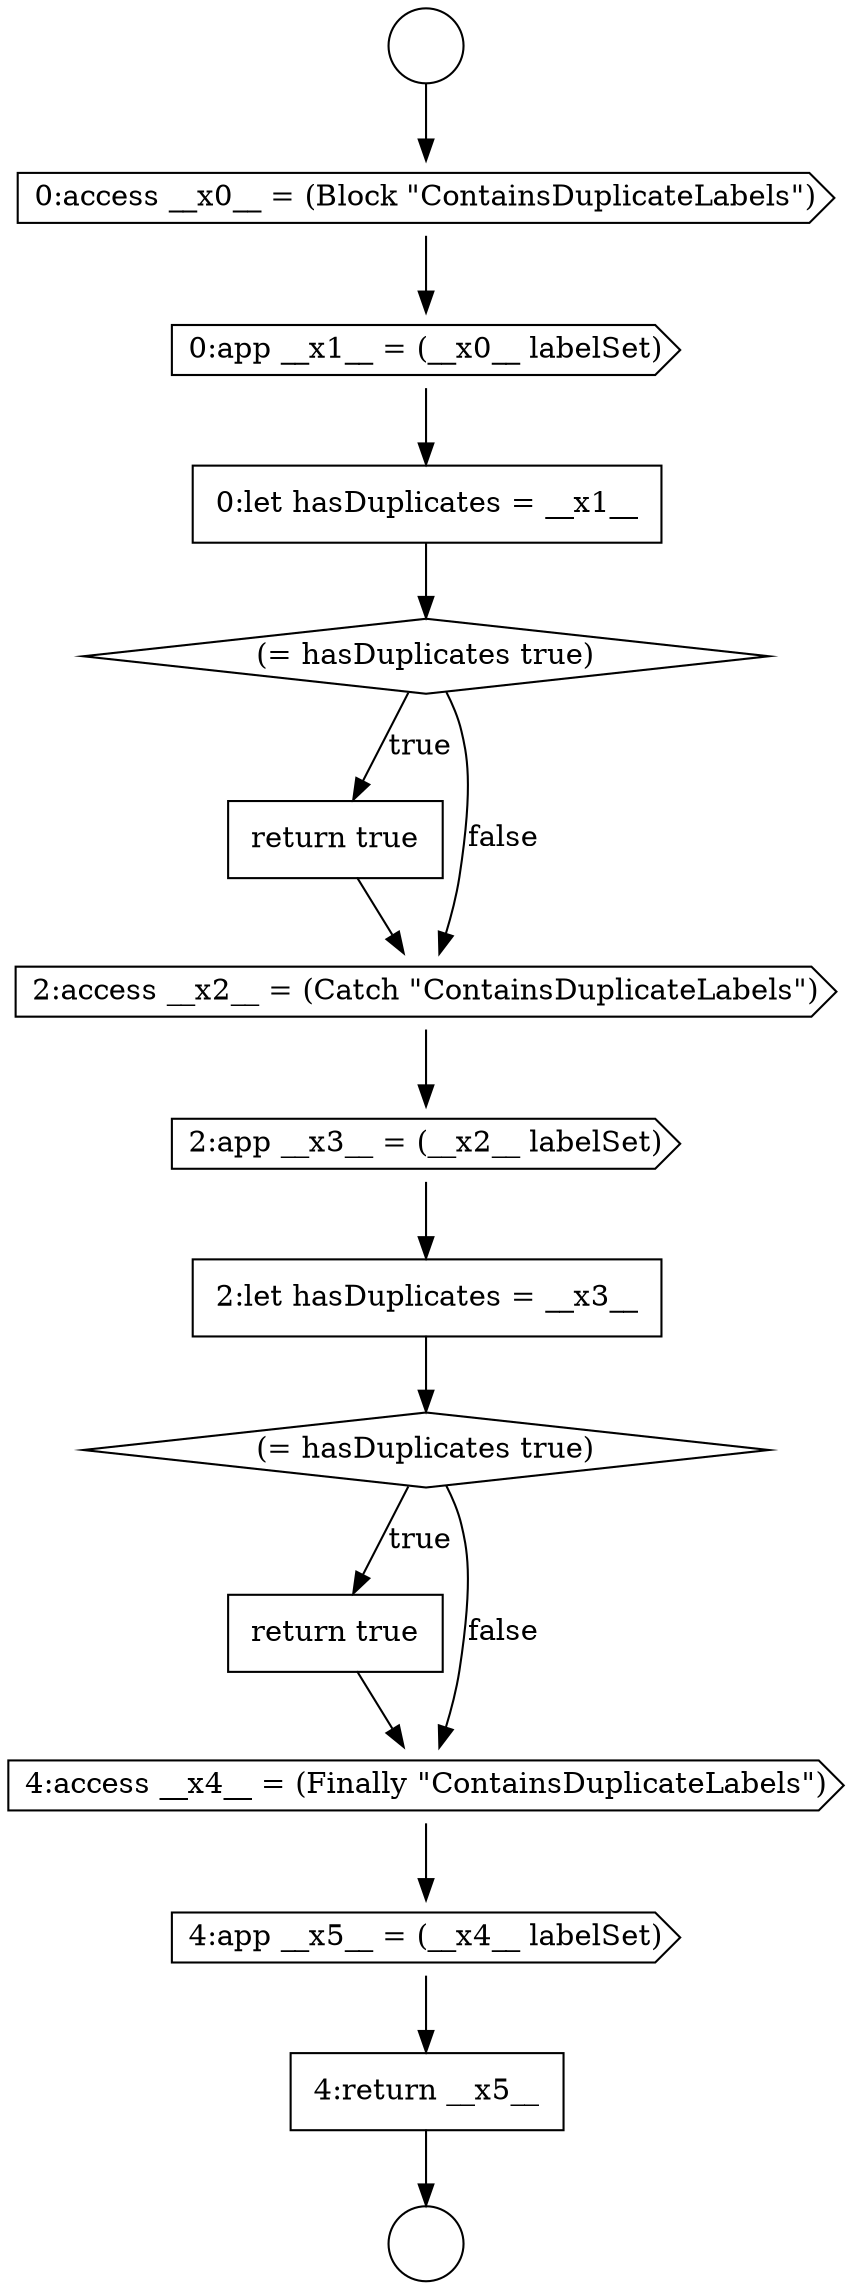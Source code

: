 digraph {
  node7641 [shape=diamond, label=<<font color="black">(= hasDuplicates true)</font>> color="black" fillcolor="white" style=filled]
  node7637 [shape=none, margin=0, label=<<font color="black">
    <table border="0" cellborder="1" cellspacing="0" cellpadding="10">
      <tr><td align="left">return true</td></tr>
    </table>
  </font>> color="black" fillcolor="white" style=filled]
  node7633 [shape=cds, label=<<font color="black">0:access __x0__ = (Block &quot;ContainsDuplicateLabels&quot;)</font>> color="black" fillcolor="white" style=filled]
  node7645 [shape=none, margin=0, label=<<font color="black">
    <table border="0" cellborder="1" cellspacing="0" cellpadding="10">
      <tr><td align="left">4:return __x5__</td></tr>
    </table>
  </font>> color="black" fillcolor="white" style=filled]
  node7642 [shape=none, margin=0, label=<<font color="black">
    <table border="0" cellborder="1" cellspacing="0" cellpadding="10">
      <tr><td align="left">return true</td></tr>
    </table>
  </font>> color="black" fillcolor="white" style=filled]
  node7640 [shape=none, margin=0, label=<<font color="black">
    <table border="0" cellborder="1" cellspacing="0" cellpadding="10">
      <tr><td align="left">2:let hasDuplicates = __x3__</td></tr>
    </table>
  </font>> color="black" fillcolor="white" style=filled]
  node7631 [shape=circle label=" " color="black" fillcolor="white" style=filled]
  node7636 [shape=diamond, label=<<font color="black">(= hasDuplicates true)</font>> color="black" fillcolor="white" style=filled]
  node7639 [shape=cds, label=<<font color="black">2:app __x3__ = (__x2__ labelSet)</font>> color="black" fillcolor="white" style=filled]
  node7635 [shape=none, margin=0, label=<<font color="black">
    <table border="0" cellborder="1" cellspacing="0" cellpadding="10">
      <tr><td align="left">0:let hasDuplicates = __x1__</td></tr>
    </table>
  </font>> color="black" fillcolor="white" style=filled]
  node7638 [shape=cds, label=<<font color="black">2:access __x2__ = (Catch &quot;ContainsDuplicateLabels&quot;)</font>> color="black" fillcolor="white" style=filled]
  node7644 [shape=cds, label=<<font color="black">4:app __x5__ = (__x4__ labelSet)</font>> color="black" fillcolor="white" style=filled]
  node7634 [shape=cds, label=<<font color="black">0:app __x1__ = (__x0__ labelSet)</font>> color="black" fillcolor="white" style=filled]
  node7643 [shape=cds, label=<<font color="black">4:access __x4__ = (Finally &quot;ContainsDuplicateLabels&quot;)</font>> color="black" fillcolor="white" style=filled]
  node7632 [shape=circle label=" " color="black" fillcolor="white" style=filled]
  node7637 -> node7638 [ color="black"]
  node7641 -> node7642 [label=<<font color="black">true</font>> color="black"]
  node7641 -> node7643 [label=<<font color="black">false</font>> color="black"]
  node7642 -> node7643 [ color="black"]
  node7633 -> node7634 [ color="black"]
  node7636 -> node7637 [label=<<font color="black">true</font>> color="black"]
  node7636 -> node7638 [label=<<font color="black">false</font>> color="black"]
  node7634 -> node7635 [ color="black"]
  node7639 -> node7640 [ color="black"]
  node7644 -> node7645 [ color="black"]
  node7640 -> node7641 [ color="black"]
  node7643 -> node7644 [ color="black"]
  node7638 -> node7639 [ color="black"]
  node7635 -> node7636 [ color="black"]
  node7645 -> node7632 [ color="black"]
  node7631 -> node7633 [ color="black"]
}
